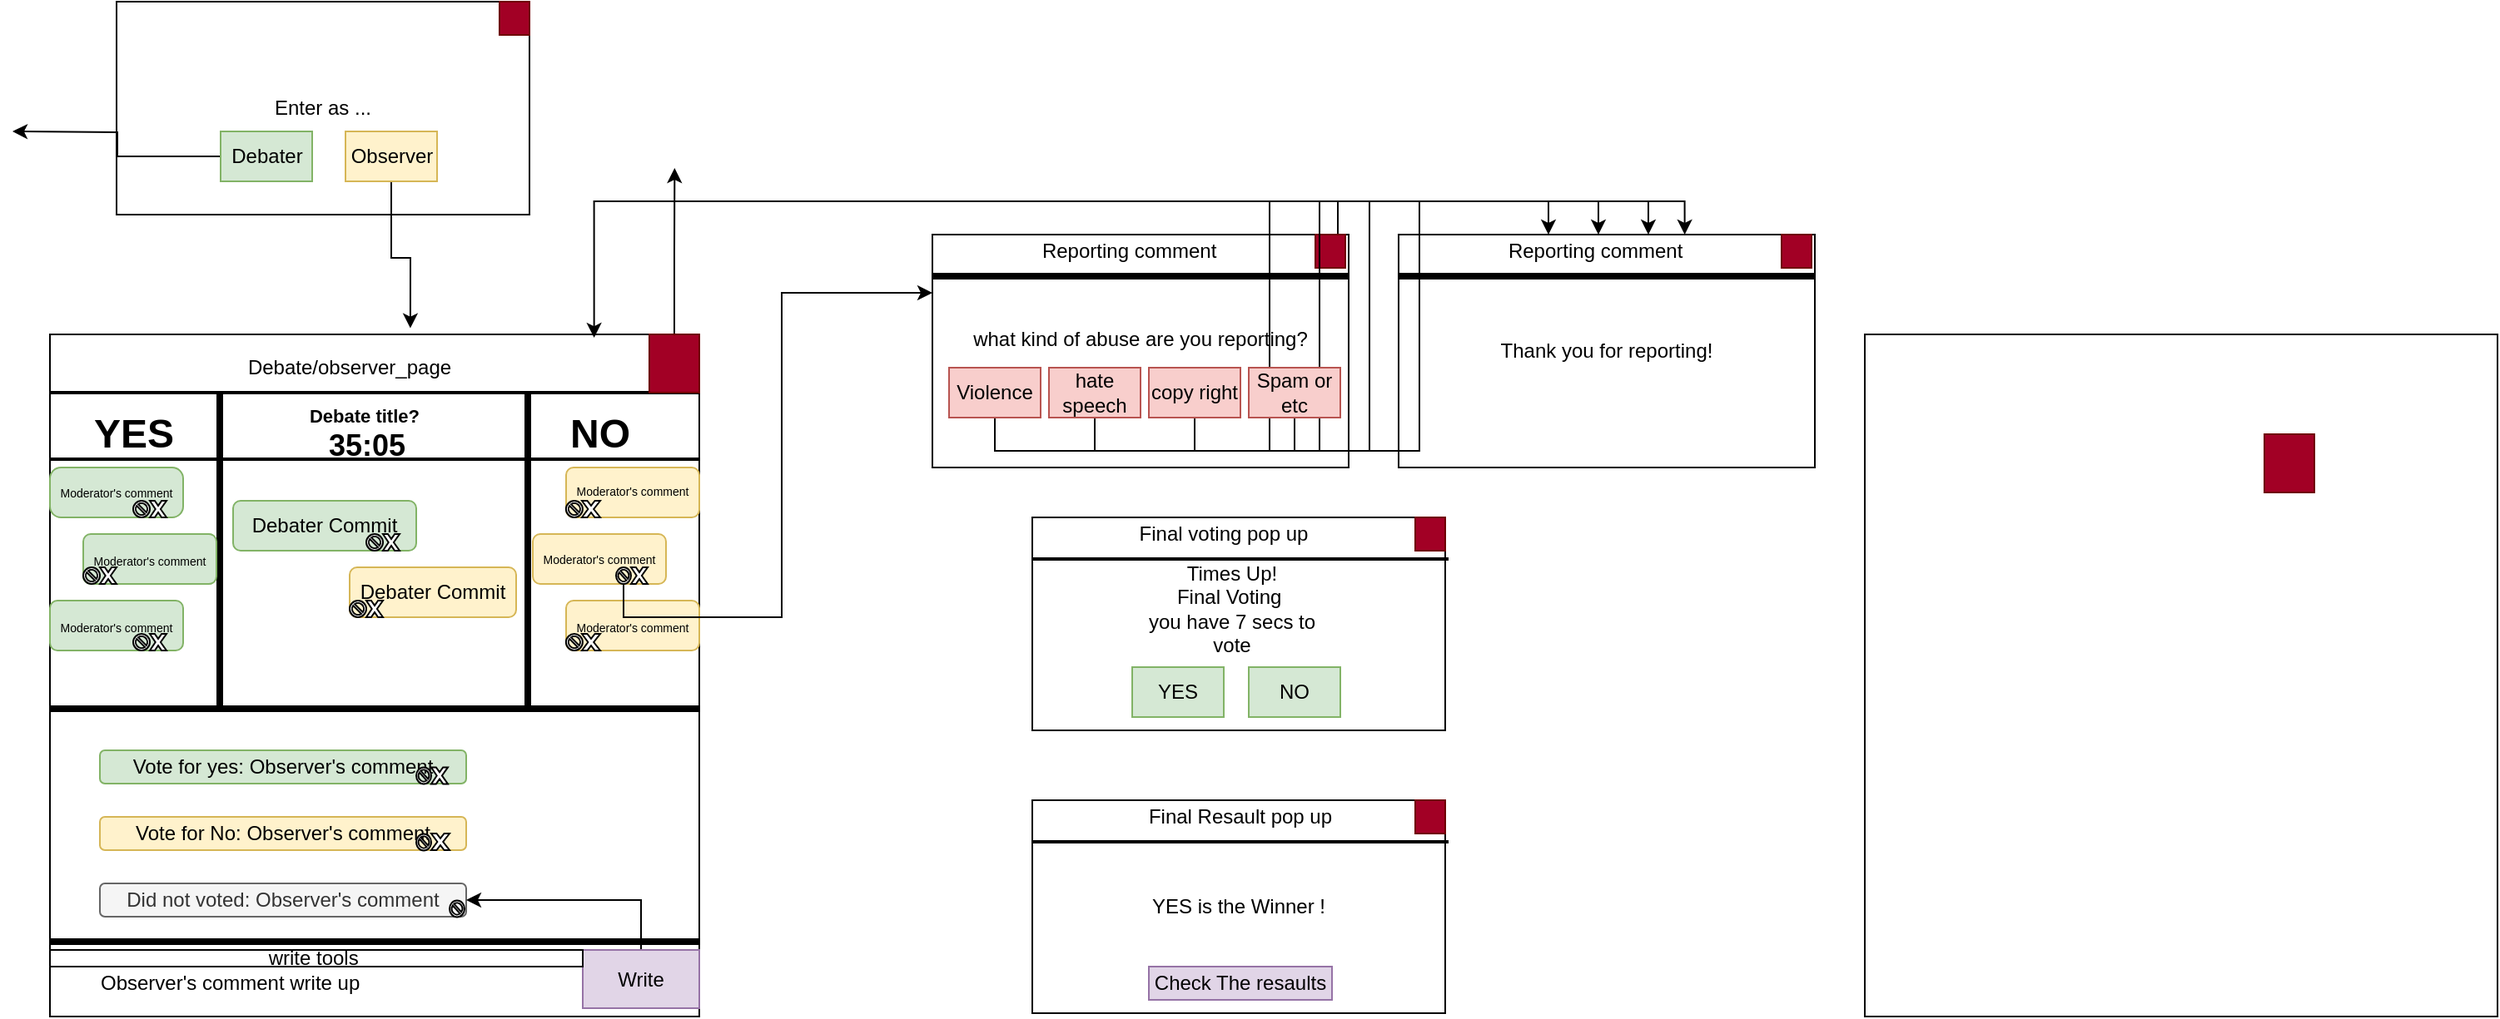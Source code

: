 <mxfile version="10.6.1" type="github"><diagram name="Page-1" id="9f46799a-70d6-7492-0946-bef42562c5a5"><mxGraphModel dx="958" dy="560" grid="1" gridSize="10" guides="0" tooltips="1" connect="1" arrows="1" fold="1" page="1" pageScale="1" pageWidth="1100" pageHeight="850" background="#ffffff" math="0" shadow="0"><root><mxCell id="0"/><mxCell id="1" parent="0"/><mxCell id="0BwkizLxuASDvBMF9xvJ-2" value="Enter as ..." style="rounded=0;whiteSpace=wrap;html=1;" vertex="1" parent="1"><mxGeometry x="70" y="40" width="248" height="128" as="geometry"/></mxCell><mxCell id="0BwkizLxuASDvBMF9xvJ-8" style="edgeStyle=orthogonalEdgeStyle;rounded=0;orthogonalLoop=1;jettySize=auto;html=1;exitX=0;exitY=0.5;exitDx=0;exitDy=0;" edge="1" parent="1" source="0BwkizLxuASDvBMF9xvJ-3"><mxGeometry relative="1" as="geometry"><mxPoint x="7.5" y="118" as="targetPoint"/></mxGeometry></mxCell><mxCell id="0BwkizLxuASDvBMF9xvJ-3" value="Debater" style="rounded=0;whiteSpace=wrap;html=1;fillColor=#d5e8d4;strokeColor=#82b366;" vertex="1" parent="1"><mxGeometry x="132.5" y="118" width="55" height="30" as="geometry"/></mxCell><mxCell id="0BwkizLxuASDvBMF9xvJ-64" style="edgeStyle=orthogonalEdgeStyle;rounded=0;orthogonalLoop=1;jettySize=auto;html=1;exitX=0.5;exitY=1;exitDx=0;exitDy=0;entryX=0.555;entryY=-0.009;entryDx=0;entryDy=0;entryPerimeter=0;" edge="1" parent="1" source="0BwkizLxuASDvBMF9xvJ-4" target="0BwkizLxuASDvBMF9xvJ-10"><mxGeometry relative="1" as="geometry"/></mxCell><mxCell id="0BwkizLxuASDvBMF9xvJ-4" value="Observer" style="rounded=0;whiteSpace=wrap;html=1;fillColor=#fff2cc;strokeColor=#d6b656;" vertex="1" parent="1"><mxGeometry x="207.5" y="118" width="55" height="30" as="geometry"/></mxCell><mxCell id="0BwkizLxuASDvBMF9xvJ-9" value="" style="rounded=0;whiteSpace=wrap;html=1;fillColor=#a20025;strokeColor=#6F0000;fontColor=#ffffff;" vertex="1" parent="1"><mxGeometry x="300" y="40" width="18" height="20" as="geometry"/></mxCell><mxCell id="0BwkizLxuASDvBMF9xvJ-10" value="" style="rounded=0;whiteSpace=wrap;html=1;strokeColor=#000000;" vertex="1" parent="1"><mxGeometry x="30" y="240" width="390" height="410" as="geometry"/></mxCell><mxCell id="0BwkizLxuASDvBMF9xvJ-13" value="" style="line;strokeWidth=2;html=1;" vertex="1" parent="1"><mxGeometry x="30" y="270" width="390" height="10" as="geometry"/></mxCell><mxCell id="0BwkizLxuASDvBMF9xvJ-137" style="edgeStyle=orthogonalEdgeStyle;rounded=0;orthogonalLoop=1;jettySize=auto;html=1;exitX=0.5;exitY=0;exitDx=0;exitDy=0;" edge="1" parent="1" source="0BwkizLxuASDvBMF9xvJ-14"><mxGeometry relative="1" as="geometry"><mxPoint x="405.176" y="140" as="targetPoint"/></mxGeometry></mxCell><mxCell id="0BwkizLxuASDvBMF9xvJ-14" value="" style="rounded=0;whiteSpace=wrap;html=1;fillColor=#a20025;strokeColor=#6F0000;fontColor=#ffffff;" vertex="1" parent="1"><mxGeometry x="390" y="240" width="30" height="35" as="geometry"/></mxCell><mxCell id="0BwkizLxuASDvBMF9xvJ-16" value="" style="line;strokeWidth=2;html=1;" vertex="1" parent="1"><mxGeometry x="30" y="310" width="390" height="10" as="geometry"/></mxCell><mxCell id="0BwkizLxuASDvBMF9xvJ-20" value="" style="line;strokeWidth=4;html=1;perimeter=backbonePerimeter;points=[];outlineConnect=0;rotation=90;" vertex="1" parent="1"><mxGeometry x="221" y="366" width="192" height="10" as="geometry"/></mxCell><mxCell id="0BwkizLxuASDvBMF9xvJ-21" value="" style="line;strokeWidth=4;html=1;perimeter=backbonePerimeter;points=[];outlineConnect=0;rotation=90;" vertex="1" parent="1"><mxGeometry x="36" y="360" width="192" height="20" as="geometry"/></mxCell><mxCell id="0BwkizLxuASDvBMF9xvJ-22" value="" style="line;strokeWidth=4;html=1;perimeter=backbonePerimeter;points=[];outlineConnect=0;" vertex="1" parent="1"><mxGeometry x="30" y="460" width="390" height="10" as="geometry"/></mxCell><mxCell id="0BwkizLxuASDvBMF9xvJ-23" value="" style="line;strokeWidth=4;html=1;perimeter=backbonePerimeter;points=[];outlineConnect=0;" vertex="1" parent="1"><mxGeometry x="30" y="600" width="390" height="10" as="geometry"/></mxCell><mxCell id="0BwkizLxuASDvBMF9xvJ-24" value="Vote for yes: Observer's comment" style="rounded=1;whiteSpace=wrap;html=1;strokeColor=#82b366;fillColor=#d5e8d4;" vertex="1" parent="1"><mxGeometry x="60" y="490" width="220" height="20" as="geometry"/></mxCell><mxCell id="0BwkizLxuASDvBMF9xvJ-25" value="&lt;span&gt;Vote for No: Observer's comment&lt;/span&gt;" style="rounded=1;whiteSpace=wrap;html=1;strokeColor=#d6b656;fillColor=#fff2cc;" vertex="1" parent="1"><mxGeometry x="60" y="530" width="220" height="20" as="geometry"/></mxCell><mxCell id="0BwkizLxuASDvBMF9xvJ-26" value="&lt;span&gt;Did not voted: Observer's comment&lt;/span&gt;" style="rounded=1;whiteSpace=wrap;html=1;strokeColor=#666666;fillColor=#f5f5f5;fontColor=#333333;" vertex="1" parent="1"><mxGeometry x="60" y="570" width="220" height="20" as="geometry"/></mxCell><mxCell id="0BwkizLxuASDvBMF9xvJ-28" value="&lt;font style=&quot;font-size: 7px ; line-height: 300%&quot;&gt;Moderator's comment&lt;/font&gt;" style="rounded=1;whiteSpace=wrap;html=1;strokeColor=#82b366;fillColor=#d5e8d4;arcSize=22;" vertex="1" parent="1"><mxGeometry x="30" y="320" width="80" height="30" as="geometry"/></mxCell><mxCell id="0BwkizLxuASDvBMF9xvJ-48" value="&lt;font style=&quot;font-size: 7px&quot;&gt;Moderator's comment&lt;/font&gt;" style="rounded=1;whiteSpace=wrap;html=1;strokeColor=#82b366;fillColor=#d5e8d4;" vertex="1" parent="1"><mxGeometry x="30" y="400" width="80" height="30" as="geometry"/></mxCell><mxCell id="0BwkizLxuASDvBMF9xvJ-29" value="&lt;span style=&quot;font-size: 7px ; line-height: 180%&quot;&gt;Moderator's comment&lt;/span&gt;" style="rounded=1;whiteSpace=wrap;html=1;strokeColor=#82b366;fillColor=#d5e8d4;" vertex="1" parent="1"><mxGeometry x="50" y="360" width="80" height="30" as="geometry"/></mxCell><mxCell id="0BwkizLxuASDvBMF9xvJ-32" value="Debater Commit" style="rounded=1;whiteSpace=wrap;html=1;strokeColor=#82b366;fillColor=#d5e8d4;" vertex="1" parent="1"><mxGeometry x="140" y="340" width="110" height="30" as="geometry"/></mxCell><mxCell id="0BwkizLxuASDvBMF9xvJ-33" value="&lt;span&gt;Debater Commit&lt;/span&gt;" style="rounded=1;whiteSpace=wrap;html=1;strokeColor=#d6b656;fillColor=#fff2cc;" vertex="1" parent="1"><mxGeometry x="210" y="380" width="100" height="30" as="geometry"/></mxCell><mxCell id="0BwkizLxuASDvBMF9xvJ-35" value="" style="rounded=0;whiteSpace=wrap;html=1;strokeColor=#000000;" vertex="1" parent="1"><mxGeometry x="1120" y="240" width="380" height="410" as="geometry"/></mxCell><mxCell id="0BwkizLxuASDvBMF9xvJ-65" style="edgeStyle=orthogonalEdgeStyle;rounded=0;orthogonalLoop=1;jettySize=auto;html=1;exitX=0.5;exitY=0;exitDx=0;exitDy=0;entryX=1;entryY=0.5;entryDx=0;entryDy=0;" edge="1" parent="1" source="0BwkizLxuASDvBMF9xvJ-36" target="0BwkizLxuASDvBMF9xvJ-26"><mxGeometry relative="1" as="geometry"/></mxCell><mxCell id="0BwkizLxuASDvBMF9xvJ-36" value="Write" style="rounded=0;whiteSpace=wrap;html=1;fillColor=#e1d5e7;strokeColor=#9673a6;" vertex="1" parent="1"><mxGeometry x="350" y="610" width="70" height="35" as="geometry"/></mxCell><mxCell id="0BwkizLxuASDvBMF9xvJ-37" value="" style="rounded=0;whiteSpace=wrap;html=1;fillColor=#a20025;strokeColor=#6F0000;fontColor=#ffffff;" vertex="1" parent="1"><mxGeometry x="1360" y="300" width="30" height="35" as="geometry"/></mxCell><mxCell id="0BwkizLxuASDvBMF9xvJ-38" value="write tools&amp;nbsp;" style="rounded=0;whiteSpace=wrap;html=1;strokeColor=#000000;" vertex="1" parent="1"><mxGeometry x="30" y="610" width="320" height="10" as="geometry"/></mxCell><mxCell id="0BwkizLxuASDvBMF9xvJ-42" value="YES" style="text;strokeColor=none;fillColor=none;html=1;fontSize=24;fontStyle=1;verticalAlign=middle;align=center;" vertex="1" parent="1"><mxGeometry x="30" y="280" width="100" height="40" as="geometry"/></mxCell><mxCell id="0BwkizLxuASDvBMF9xvJ-43" value="NO" style="text;strokeColor=none;fillColor=none;html=1;fontSize=24;fontStyle=1;verticalAlign=middle;align=center;" vertex="1" parent="1"><mxGeometry x="310" y="280" width="100" height="40" as="geometry"/></mxCell><mxCell id="0BwkizLxuASDvBMF9xvJ-44" value="&lt;font style=&quot;font-size: 18px&quot;&gt;35:05&lt;/font&gt;" style="text;strokeColor=none;fillColor=none;html=1;fontSize=24;fontStyle=1;verticalAlign=middle;align=center;" vertex="1" parent="1"><mxGeometry x="190" y="290" width="60" height="30" as="geometry"/></mxCell><mxCell id="0BwkizLxuASDvBMF9xvJ-45" value="&lt;font style=&quot;font-size: 11px&quot;&gt;Debate title?&amp;nbsp;&lt;/font&gt;" style="text;strokeColor=none;fillColor=none;html=1;fontSize=24;fontStyle=1;verticalAlign=middle;align=center;" vertex="1" parent="1"><mxGeometry x="170" y="280" width="100" height="10" as="geometry"/></mxCell><mxCell id="0BwkizLxuASDvBMF9xvJ-51" value="&lt;font style=&quot;font-size: 7px ; line-height: 260%&quot;&gt;Moderator's comment&lt;/font&gt;" style="rounded=1;whiteSpace=wrap;html=1;strokeColor=#d6b656;fillColor=#fff2cc;" vertex="1" parent="1"><mxGeometry x="340" y="320" width="80" height="30" as="geometry"/></mxCell><mxCell id="0BwkizLxuASDvBMF9xvJ-52" value="&lt;font style=&quot;font-size: 7px ; line-height: 200%&quot;&gt;Moderator's comment&lt;/font&gt;" style="rounded=1;whiteSpace=wrap;html=1;strokeColor=#d6b656;fillColor=#fff2cc;" vertex="1" parent="1"><mxGeometry x="340" y="400" width="80" height="30" as="geometry"/></mxCell><mxCell id="0BwkizLxuASDvBMF9xvJ-53" value="&lt;span style=&quot;font-size: 7px ; line-height: 220%&quot;&gt;Moderator's comment&lt;/span&gt;" style="rounded=1;whiteSpace=wrap;html=1;strokeColor=#d6b656;fillColor=#fff2cc;" vertex="1" parent="1"><mxGeometry x="320" y="360" width="80" height="30" as="geometry"/></mxCell><mxCell id="0BwkizLxuASDvBMF9xvJ-62" value="Observer's comment write up&amp;nbsp;" style="text;html=1;strokeColor=none;fillColor=none;align=center;verticalAlign=middle;whiteSpace=wrap;rounded=0;" vertex="1" parent="1"><mxGeometry x="40" y="620" width="200" height="20" as="geometry"/></mxCell><mxCell id="0BwkizLxuASDvBMF9xvJ-63" value="Debate/observer_page" style="text;html=1;strokeColor=none;fillColor=none;align=center;verticalAlign=middle;whiteSpace=wrap;rounded=0;" vertex="1" parent="1"><mxGeometry x="190" y="250" width="40" height="20" as="geometry"/></mxCell><mxCell id="0BwkizLxuASDvBMF9xvJ-67" value="" style="verticalLabelPosition=bottom;verticalAlign=top;html=1;shape=mxgraph.basic.x;strokeColor=#000000;" vertex="1" parent="1"><mxGeometry x="230" y="360" width="10" height="10" as="geometry"/></mxCell><mxCell id="0BwkizLxuASDvBMF9xvJ-68" value="" style="verticalLabelPosition=bottom;verticalAlign=top;html=1;shape=mxgraph.basic.no_symbol;strokeColor=#000000;" vertex="1" parent="1"><mxGeometry x="220" y="360" width="10" height="10" as="geometry"/></mxCell><mxCell id="0BwkizLxuASDvBMF9xvJ-69" value="" style="shape=image;html=1;verticalAlign=top;verticalLabelPosition=bottom;labelBackgroundColor=#ffffff;imageAspect=0;aspect=fixed;image=https://cdn2.iconfinder.com/data/icons/flat-ui-icons-24-px/24/checkmark-24-128.png;strokeColor=#000000;" vertex="1" parent="1"><mxGeometry x="240" y="360" width="10" height="10" as="geometry"/></mxCell><mxCell id="0BwkizLxuASDvBMF9xvJ-70" value="" style="verticalLabelPosition=bottom;verticalAlign=top;html=1;shape=mxgraph.basic.x;strokeColor=#000000;" vertex="1" parent="1"><mxGeometry x="220" y="400" width="10" height="10" as="geometry"/></mxCell><mxCell id="0BwkizLxuASDvBMF9xvJ-71" value="" style="verticalLabelPosition=bottom;verticalAlign=top;html=1;shape=mxgraph.basic.no_symbol;strokeColor=#000000;" vertex="1" parent="1"><mxGeometry x="210" y="400" width="10" height="10" as="geometry"/></mxCell><mxCell id="0BwkizLxuASDvBMF9xvJ-72" value="" style="shape=image;html=1;verticalAlign=top;verticalLabelPosition=bottom;labelBackgroundColor=#ffffff;imageAspect=0;aspect=fixed;image=https://cdn2.iconfinder.com/data/icons/flat-ui-icons-24-px/24/checkmark-24-128.png;strokeColor=#000000;" vertex="1" parent="1"><mxGeometry x="230" y="400" width="10" height="10" as="geometry"/></mxCell><mxCell id="0BwkizLxuASDvBMF9xvJ-73" value="" style="verticalLabelPosition=bottom;verticalAlign=top;html=1;shape=mxgraph.basic.x;strokeColor=#000000;" vertex="1" parent="1"><mxGeometry x="60" y="380" width="10" height="10" as="geometry"/></mxCell><mxCell id="0BwkizLxuASDvBMF9xvJ-74" value="" style="verticalLabelPosition=bottom;verticalAlign=top;html=1;shape=mxgraph.basic.no_symbol;strokeColor=#000000;" vertex="1" parent="1"><mxGeometry x="50" y="380" width="10" height="10" as="geometry"/></mxCell><mxCell id="0BwkizLxuASDvBMF9xvJ-75" value="" style="shape=image;html=1;verticalAlign=top;verticalLabelPosition=bottom;labelBackgroundColor=#ffffff;imageAspect=0;aspect=fixed;image=https://cdn2.iconfinder.com/data/icons/flat-ui-icons-24-px/24/checkmark-24-128.png;strokeColor=#000000;" vertex="1" parent="1"><mxGeometry x="70" y="380" width="10" height="10" as="geometry"/></mxCell><mxCell id="0BwkizLxuASDvBMF9xvJ-77" value="" style="verticalLabelPosition=bottom;verticalAlign=top;html=1;shape=mxgraph.basic.x;strokeColor=#000000;" vertex="1" parent="1"><mxGeometry x="90" y="340" width="10" height="10" as="geometry"/></mxCell><mxCell id="0BwkizLxuASDvBMF9xvJ-78" value="" style="verticalLabelPosition=bottom;verticalAlign=top;html=1;shape=mxgraph.basic.no_symbol;strokeColor=#000000;" vertex="1" parent="1"><mxGeometry x="80" y="340" width="10" height="10" as="geometry"/></mxCell><mxCell id="0BwkizLxuASDvBMF9xvJ-79" value="" style="shape=image;html=1;verticalAlign=top;verticalLabelPosition=bottom;labelBackgroundColor=#ffffff;imageAspect=0;aspect=fixed;image=https://cdn2.iconfinder.com/data/icons/flat-ui-icons-24-px/24/checkmark-24-128.png;strokeColor=#000000;" vertex="1" parent="1"><mxGeometry x="100" y="340" width="10" height="10" as="geometry"/></mxCell><mxCell id="0BwkizLxuASDvBMF9xvJ-80" value="" style="verticalLabelPosition=bottom;verticalAlign=top;html=1;shape=mxgraph.basic.x;strokeColor=#000000;" vertex="1" parent="1"><mxGeometry x="90" y="420" width="10" height="10" as="geometry"/></mxCell><mxCell id="0BwkizLxuASDvBMF9xvJ-81" value="" style="verticalLabelPosition=bottom;verticalAlign=top;html=1;shape=mxgraph.basic.no_symbol;strokeColor=#000000;" vertex="1" parent="1"><mxGeometry x="80" y="420" width="10" height="10" as="geometry"/></mxCell><mxCell id="0BwkizLxuASDvBMF9xvJ-82" value="" style="shape=image;html=1;verticalAlign=top;verticalLabelPosition=bottom;labelBackgroundColor=#ffffff;imageAspect=0;aspect=fixed;image=https://cdn2.iconfinder.com/data/icons/flat-ui-icons-24-px/24/checkmark-24-128.png;strokeColor=#000000;" vertex="1" parent="1"><mxGeometry x="100" y="420" width="10" height="10" as="geometry"/></mxCell><mxCell id="0BwkizLxuASDvBMF9xvJ-83" value="" style="verticalLabelPosition=bottom;verticalAlign=top;html=1;shape=mxgraph.basic.x;strokeColor=#000000;" vertex="1" parent="1"><mxGeometry x="349.5" y="340" width="11" height="10" as="geometry"/></mxCell><mxCell id="0BwkizLxuASDvBMF9xvJ-84" value="" style="verticalLabelPosition=bottom;verticalAlign=top;html=1;shape=mxgraph.basic.no_symbol;strokeColor=#000000;" vertex="1" parent="1"><mxGeometry x="339.944" y="340" width="10" height="10" as="geometry"/></mxCell><mxCell id="0BwkizLxuASDvBMF9xvJ-85" value="" style="shape=image;html=1;verticalAlign=top;verticalLabelPosition=bottom;labelBackgroundColor=#ffffff;imageAspect=0;aspect=fixed;image=https://cdn2.iconfinder.com/data/icons/flat-ui-icons-24-px/24/checkmark-24-128.png;strokeColor=#000000;" vertex="1" parent="1"><mxGeometry x="359.944" y="340" width="10" height="10" as="geometry"/></mxCell><mxCell id="0BwkizLxuASDvBMF9xvJ-86" value="" style="verticalLabelPosition=bottom;verticalAlign=top;html=1;shape=mxgraph.basic.x;strokeColor=#000000;" vertex="1" parent="1"><mxGeometry x="259" y="500.222" width="10" height="10" as="geometry"/></mxCell><mxCell id="0BwkizLxuASDvBMF9xvJ-87" value="" style="verticalLabelPosition=bottom;verticalAlign=top;html=1;shape=mxgraph.basic.no_symbol;strokeColor=#000000;" vertex="1" parent="1"><mxGeometry x="250" y="500.222" width="9" height="10" as="geometry"/></mxCell><mxCell id="0BwkizLxuASDvBMF9xvJ-88" value="" style="shape=image;html=1;verticalAlign=top;verticalLabelPosition=bottom;labelBackgroundColor=#ffffff;imageAspect=0;aspect=fixed;image=https://cdn2.iconfinder.com/data/icons/flat-ui-icons-24-px/24/checkmark-24-128.png;strokeColor=#000000;" vertex="1" parent="1"><mxGeometry x="269" y="500.222" width="11" height="11" as="geometry"/></mxCell><mxCell id="0BwkizLxuASDvBMF9xvJ-89" value="" style="verticalLabelPosition=bottom;verticalAlign=top;html=1;shape=mxgraph.basic.x;strokeColor=#000000;" vertex="1" parent="1"><mxGeometry x="349.5" y="420" width="11" height="10" as="geometry"/></mxCell><mxCell id="0BwkizLxuASDvBMF9xvJ-90" value="" style="verticalLabelPosition=bottom;verticalAlign=top;html=1;shape=mxgraph.basic.no_symbol;strokeColor=#000000;" vertex="1" parent="1"><mxGeometry x="339.944" y="420" width="10" height="10" as="geometry"/></mxCell><mxCell id="0BwkizLxuASDvBMF9xvJ-91" value="" style="shape=image;html=1;verticalAlign=top;verticalLabelPosition=bottom;labelBackgroundColor=#ffffff;imageAspect=0;aspect=fixed;image=https://cdn2.iconfinder.com/data/icons/flat-ui-icons-24-px/24/checkmark-24-128.png;strokeColor=#000000;" vertex="1" parent="1"><mxGeometry x="359.944" y="420" width="10" height="10" as="geometry"/></mxCell><mxCell id="0BwkizLxuASDvBMF9xvJ-92" value="" style="shape=image;html=1;verticalAlign=top;verticalLabelPosition=bottom;labelBackgroundColor=#ffffff;imageAspect=0;aspect=fixed;image=https://cdn2.iconfinder.com/data/icons/flat-ui-icons-24-px/24/checkmark-24-128.png;strokeColor=#000000;" vertex="1" parent="1"><mxGeometry x="389" y="380" width="11" height="11" as="geometry"/></mxCell><mxCell id="0BwkizLxuASDvBMF9xvJ-112" style="edgeStyle=orthogonalEdgeStyle;rounded=0;orthogonalLoop=1;jettySize=auto;html=1;exitX=0.5;exitY=1;exitDx=0;exitDy=0;exitPerimeter=0;entryX=0;entryY=0.25;entryDx=0;entryDy=0;" edge="1" parent="1" source="0BwkizLxuASDvBMF9xvJ-93" target="0BwkizLxuASDvBMF9xvJ-113"><mxGeometry relative="1" as="geometry"><mxPoint x="490" y="430" as="targetPoint"/></mxGeometry></mxCell><mxCell id="0BwkizLxuASDvBMF9xvJ-93" value="" style="verticalLabelPosition=bottom;verticalAlign=top;html=1;shape=mxgraph.basic.no_symbol;strokeColor=#000000;" vertex="1" parent="1"><mxGeometry x="370" y="380" width="9" height="10" as="geometry"/></mxCell><mxCell id="0BwkizLxuASDvBMF9xvJ-94" value="" style="verticalLabelPosition=bottom;verticalAlign=top;html=1;shape=mxgraph.basic.x;strokeColor=#000000;" vertex="1" parent="1"><mxGeometry x="379" y="380" width="10" height="10" as="geometry"/></mxCell><mxCell id="0BwkizLxuASDvBMF9xvJ-95" value="" style="verticalLabelPosition=bottom;verticalAlign=top;html=1;shape=mxgraph.basic.x;strokeColor=#000000;" vertex="1" parent="1"><mxGeometry x="259" y="540" width="11" height="10" as="geometry"/></mxCell><mxCell id="0BwkizLxuASDvBMF9xvJ-96" value="" style="verticalLabelPosition=bottom;verticalAlign=top;html=1;shape=mxgraph.basic.no_symbol;strokeColor=#000000;" vertex="1" parent="1"><mxGeometry x="250" y="540.222" width="9" height="10" as="geometry"/></mxCell><mxCell id="0BwkizLxuASDvBMF9xvJ-97" value="" style="shape=image;html=1;verticalAlign=top;verticalLabelPosition=bottom;labelBackgroundColor=#ffffff;imageAspect=0;aspect=fixed;image=https://cdn2.iconfinder.com/data/icons/flat-ui-icons-24-px/24/checkmark-24-128.png;strokeColor=#000000;" vertex="1" parent="1"><mxGeometry x="269" y="540.222" width="11" height="11" as="geometry"/></mxCell><mxCell id="0BwkizLxuASDvBMF9xvJ-98" value="" style="verticalLabelPosition=bottom;verticalAlign=top;html=1;shape=mxgraph.basic.no_symbol;strokeColor=#000000;" vertex="1" parent="1"><mxGeometry x="270" y="580.222" width="9" height="10" as="geometry"/></mxCell><mxCell id="0BwkizLxuASDvBMF9xvJ-102" value="&lt;p style=&quot;line-height: 130%&quot;&gt;&lt;br&gt;&lt;/p&gt;" style="rounded=0;whiteSpace=wrap;html=1;" vertex="1" parent="1"><mxGeometry x="620" y="350" width="248" height="128" as="geometry"/></mxCell><mxCell id="0BwkizLxuASDvBMF9xvJ-103" value="NO" style="rounded=0;whiteSpace=wrap;html=1;fillColor=#d5e8d4;strokeColor=#82b366;" vertex="1" parent="1"><mxGeometry x="750" y="440" width="55" height="30" as="geometry"/></mxCell><mxCell id="0BwkizLxuASDvBMF9xvJ-104" value="YES" style="rounded=0;whiteSpace=wrap;html=1;fillColor=#d5e8d4;strokeColor=#82b366;" vertex="1" parent="1"><mxGeometry x="680" y="440" width="55" height="30" as="geometry"/></mxCell><mxCell id="0BwkizLxuASDvBMF9xvJ-107" value="Times Up!&lt;br&gt;Final Voting&amp;nbsp;&lt;br&gt;you have 7 secs to vote&lt;br&gt;" style="text;html=1;strokeColor=none;fillColor=none;align=center;verticalAlign=middle;whiteSpace=wrap;rounded=0;" vertex="1" parent="1"><mxGeometry x="680" y="380" width="120" height="50" as="geometry"/></mxCell><mxCell id="0BwkizLxuASDvBMF9xvJ-109" value="" style="rounded=0;whiteSpace=wrap;html=1;fillColor=#a20025;strokeColor=#6F0000;fontColor=#ffffff;" vertex="1" parent="1"><mxGeometry x="850" y="350" width="18" height="20" as="geometry"/></mxCell><mxCell id="0BwkizLxuASDvBMF9xvJ-110" value="&lt;p style=&quot;line-height: 130%&quot;&gt;YES is the Winner !&lt;/p&gt;" style="rounded=0;whiteSpace=wrap;html=1;" vertex="1" parent="1"><mxGeometry x="620" y="520" width="248" height="128" as="geometry"/></mxCell><mxCell id="0BwkizLxuASDvBMF9xvJ-113" value="what kind of abuse are you reporting?&lt;br&gt;&amp;nbsp;" style="rounded=0;whiteSpace=wrap;html=1;strokeColor=#000000;" vertex="1" parent="1"><mxGeometry x="560" y="180" width="250" height="140" as="geometry"/></mxCell><mxCell id="0BwkizLxuASDvBMF9xvJ-116" value="" style="rounded=0;whiteSpace=wrap;html=1;fillColor=#a20025;strokeColor=#6F0000;fontColor=#ffffff;" vertex="1" parent="1"><mxGeometry x="850" y="520" width="18" height="20" as="geometry"/></mxCell><mxCell id="0BwkizLxuASDvBMF9xvJ-138" style="edgeStyle=orthogonalEdgeStyle;rounded=0;orthogonalLoop=1;jettySize=auto;html=1;exitX=0.75;exitY=0;exitDx=0;exitDy=0;entryX=0.838;entryY=0.005;entryDx=0;entryDy=0;entryPerimeter=0;" edge="1" parent="1" source="0BwkizLxuASDvBMF9xvJ-117" target="0BwkizLxuASDvBMF9xvJ-10"><mxGeometry relative="1" as="geometry"/></mxCell><mxCell id="0BwkizLxuASDvBMF9xvJ-117" value="" style="rounded=0;whiteSpace=wrap;html=1;fillColor=#a20025;strokeColor=#6F0000;fontColor=#ffffff;" vertex="1" parent="1"><mxGeometry x="790" y="180" width="18" height="20" as="geometry"/></mxCell><mxCell id="0BwkizLxuASDvBMF9xvJ-131" style="edgeStyle=orthogonalEdgeStyle;rounded=0;orthogonalLoop=1;jettySize=auto;html=1;exitX=0.5;exitY=1;exitDx=0;exitDy=0;entryX=0.25;entryY=0;entryDx=0;entryDy=0;" edge="1" parent="1" source="0BwkizLxuASDvBMF9xvJ-118" target="0BwkizLxuASDvBMF9xvJ-130"><mxGeometry relative="1" as="geometry"/></mxCell><mxCell id="0BwkizLxuASDvBMF9xvJ-118" value="Violence" style="rounded=0;whiteSpace=wrap;html=1;fillColor=#f8cecc;strokeColor=#b85450;" vertex="1" parent="1"><mxGeometry x="570" y="260" width="55" height="30" as="geometry"/></mxCell><mxCell id="0BwkizLxuASDvBMF9xvJ-132" style="edgeStyle=orthogonalEdgeStyle;rounded=0;orthogonalLoop=1;jettySize=auto;html=1;exitX=0.5;exitY=1;exitDx=0;exitDy=0;entryX=0.5;entryY=0;entryDx=0;entryDy=0;" edge="1" parent="1" source="0BwkizLxuASDvBMF9xvJ-119" target="0BwkizLxuASDvBMF9xvJ-130"><mxGeometry relative="1" as="geometry"/></mxCell><mxCell id="0BwkizLxuASDvBMF9xvJ-119" value="hate speech" style="rounded=0;whiteSpace=wrap;html=1;fillColor=#f8cecc;strokeColor=#b85450;" vertex="1" parent="1"><mxGeometry x="630" y="260" width="55" height="30" as="geometry"/></mxCell><mxCell id="0BwkizLxuASDvBMF9xvJ-134" style="edgeStyle=orthogonalEdgeStyle;rounded=0;orthogonalLoop=1;jettySize=auto;html=1;exitX=0.5;exitY=1;exitDx=0;exitDy=0;entryX=0.75;entryY=0;entryDx=0;entryDy=0;" edge="1" parent="1" source="0BwkizLxuASDvBMF9xvJ-120" target="0BwkizLxuASDvBMF9xvJ-130"><mxGeometry relative="1" as="geometry"/></mxCell><mxCell id="0BwkizLxuASDvBMF9xvJ-120" value="copy right" style="rounded=0;whiteSpace=wrap;html=1;fillColor=#f8cecc;strokeColor=#b85450;" vertex="1" parent="1"><mxGeometry x="690" y="260" width="55" height="30" as="geometry"/></mxCell><mxCell id="0BwkizLxuASDvBMF9xvJ-121" value="Thank you for reporting!" style="rounded=0;whiteSpace=wrap;html=1;strokeColor=#000000;" vertex="1" parent="1"><mxGeometry x="840" y="180" width="250" height="140" as="geometry"/></mxCell><mxCell id="0BwkizLxuASDvBMF9xvJ-122" value="" style="rounded=0;whiteSpace=wrap;html=1;fillColor=#a20025;strokeColor=#6F0000;fontColor=#ffffff;" vertex="1" parent="1"><mxGeometry x="1070" y="180" width="18" height="20" as="geometry"/></mxCell><mxCell id="0BwkizLxuASDvBMF9xvJ-136" style="edgeStyle=orthogonalEdgeStyle;rounded=0;orthogonalLoop=1;jettySize=auto;html=1;exitX=0.5;exitY=1;exitDx=0;exitDy=0;entryX=0.932;entryY=0;entryDx=0;entryDy=0;entryPerimeter=0;" edge="1" parent="1" source="0BwkizLxuASDvBMF9xvJ-126" target="0BwkizLxuASDvBMF9xvJ-130"><mxGeometry relative="1" as="geometry"/></mxCell><mxCell id="0BwkizLxuASDvBMF9xvJ-126" value="Spam or etc" style="rounded=0;whiteSpace=wrap;html=1;fillColor=#f8cecc;strokeColor=#b85450;" vertex="1" parent="1"><mxGeometry x="750" y="260" width="55" height="30" as="geometry"/></mxCell><mxCell id="0BwkizLxuASDvBMF9xvJ-127" value="" style="line;strokeWidth=4;html=1;perimeter=backbonePerimeter;points=[];outlineConnect=0;" vertex="1" parent="1"><mxGeometry x="560" y="200" width="250" height="10" as="geometry"/></mxCell><mxCell id="0BwkizLxuASDvBMF9xvJ-128" value="" style="line;strokeWidth=4;html=1;perimeter=backbonePerimeter;points=[];outlineConnect=0;" vertex="1" parent="1"><mxGeometry x="840" y="200" width="250" height="10" as="geometry"/></mxCell><mxCell id="0BwkizLxuASDvBMF9xvJ-129" value="Reporting comment&amp;nbsp;" style="text;html=1;strokeColor=none;fillColor=none;align=center;verticalAlign=middle;whiteSpace=wrap;rounded=0;" vertex="1" parent="1"><mxGeometry x="620" y="180" width="120" height="20" as="geometry"/></mxCell><mxCell id="0BwkizLxuASDvBMF9xvJ-130" value="Reporting comment&amp;nbsp;" style="text;html=1;strokeColor=none;fillColor=none;align=center;verticalAlign=middle;whiteSpace=wrap;rounded=0;" vertex="1" parent="1"><mxGeometry x="900" y="180" width="120" height="20" as="geometry"/></mxCell><mxCell id="0BwkizLxuASDvBMF9xvJ-140" value="" style="line;strokeWidth=2;html=1;" vertex="1" parent="1"><mxGeometry x="620" y="370" width="250" height="10" as="geometry"/></mxCell><mxCell id="0BwkizLxuASDvBMF9xvJ-141" value="" style="line;strokeWidth=2;html=1;" vertex="1" parent="1"><mxGeometry x="620" y="540" width="250" height="10" as="geometry"/></mxCell><mxCell id="0BwkizLxuASDvBMF9xvJ-142" value="Final voting pop up" style="text;html=1;strokeColor=none;fillColor=none;align=center;verticalAlign=middle;whiteSpace=wrap;rounded=0;" vertex="1" parent="1"><mxGeometry x="650" y="350" width="170" height="20" as="geometry"/></mxCell><mxCell id="0BwkizLxuASDvBMF9xvJ-143" value="Final Resault pop up" style="text;html=1;strokeColor=none;fillColor=none;align=center;verticalAlign=middle;whiteSpace=wrap;rounded=0;" vertex="1" parent="1"><mxGeometry x="660" y="520" width="170" height="20" as="geometry"/></mxCell><mxCell id="0BwkizLxuASDvBMF9xvJ-144" value="Check The resaults" style="rounded=0;whiteSpace=wrap;html=1;strokeColor=#9673a6;fillColor=#e1d5e7;" vertex="1" parent="1"><mxGeometry x="690" y="620" width="110" height="20" as="geometry"/></mxCell></root></mxGraphModel></diagram></mxfile>